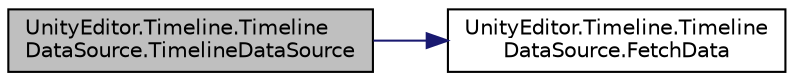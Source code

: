 digraph "UnityEditor.Timeline.TimelineDataSource.TimelineDataSource"
{
 // LATEX_PDF_SIZE
  edge [fontname="Helvetica",fontsize="10",labelfontname="Helvetica",labelfontsize="10"];
  node [fontname="Helvetica",fontsize="10",shape=record];
  rankdir="LR";
  Node1 [label="UnityEditor.Timeline.Timeline\lDataSource.TimelineDataSource",height=0.2,width=0.4,color="black", fillcolor="grey75", style="filled", fontcolor="black",tooltip=" "];
  Node1 -> Node2 [color="midnightblue",fontsize="10",style="solid",fontname="Helvetica"];
  Node2 [label="UnityEditor.Timeline.Timeline\lDataSource.FetchData",height=0.2,width=0.4,color="black", fillcolor="white", style="filled",URL="$class_unity_editor_1_1_timeline_1_1_timeline_data_source.html#a4b8a5e860318a13d1b13cf203cc1ac95",tooltip=" "];
}
